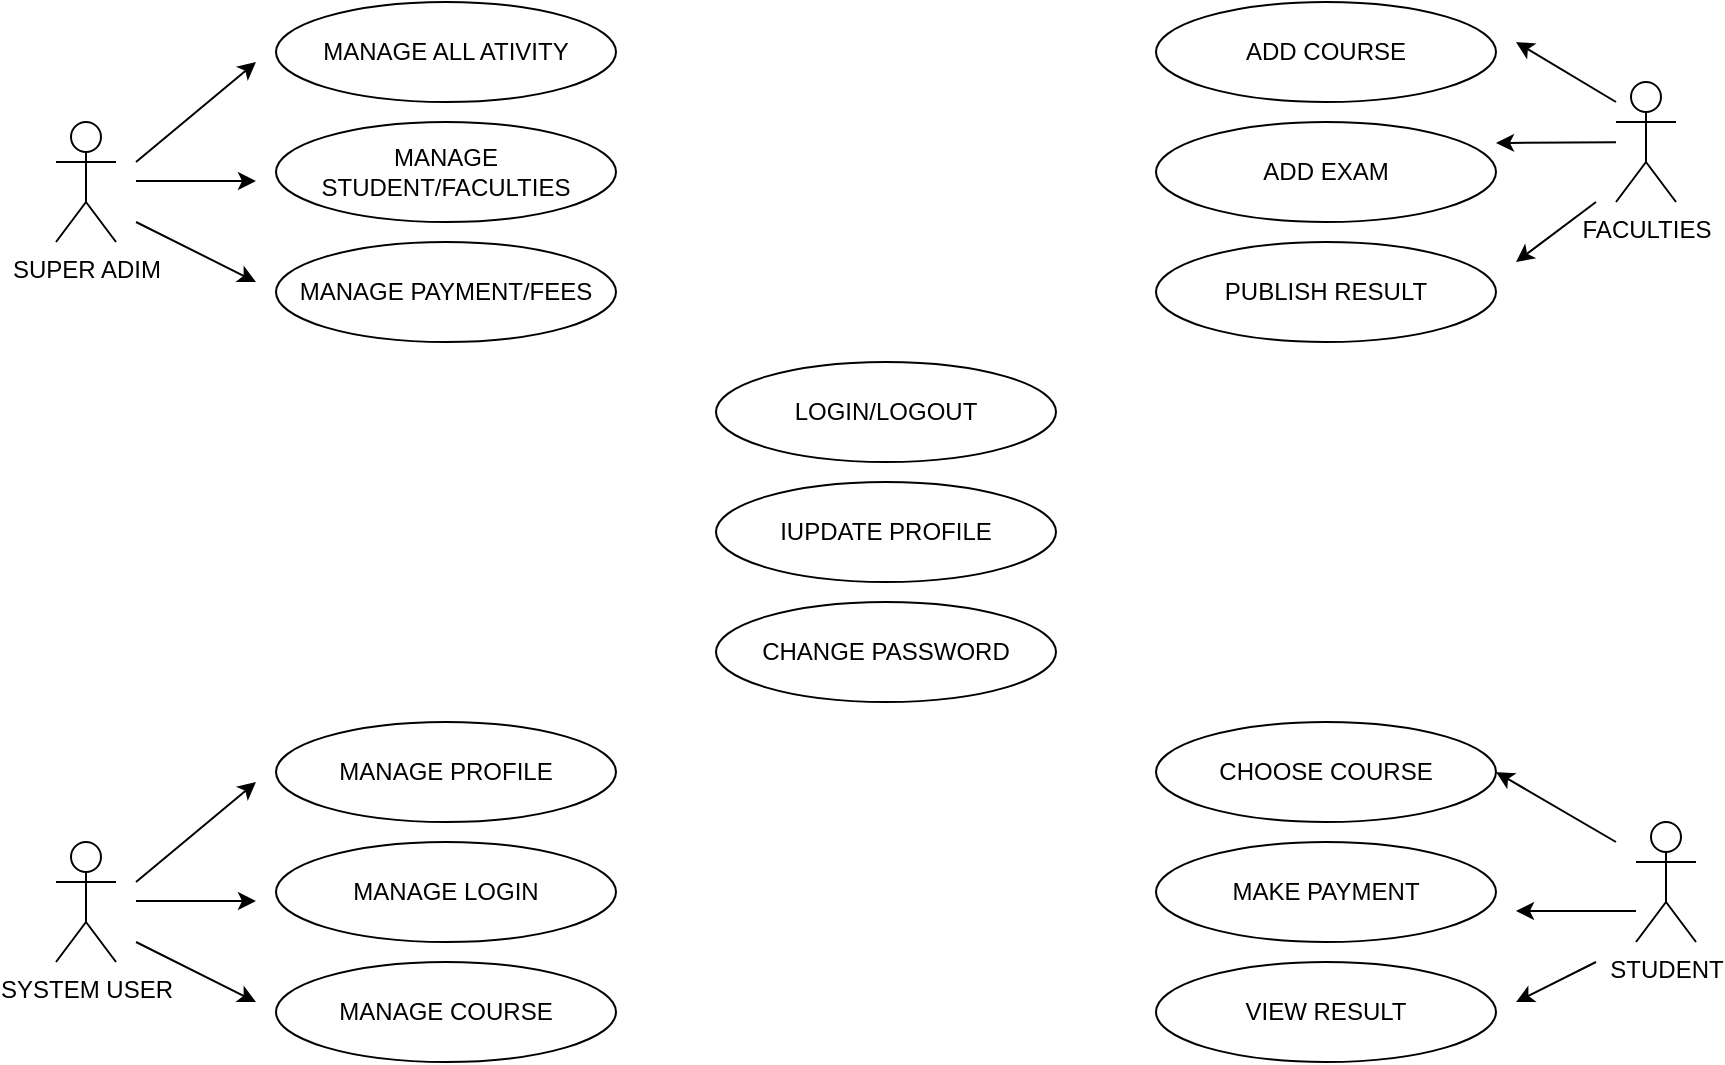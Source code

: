 <mxfile version="21.3.7" type="github">
  <diagram name="Page-1" id="ea4_sC3Q31CY6-S7tAdo">
    <mxGraphModel dx="2284" dy="796" grid="1" gridSize="10" guides="1" tooltips="1" connect="1" arrows="1" fold="1" page="1" pageScale="1" pageWidth="850" pageHeight="1100" math="0" shadow="0">
      <root>
        <mxCell id="0" />
        <mxCell id="1" parent="0" />
        <mxCell id="FOt6os0LbvcfHbyJNySI-77" value="SUPER ADIM" style="shape=umlActor;verticalLabelPosition=bottom;verticalAlign=top;html=1;outlineConnect=0;" vertex="1" parent="1">
          <mxGeometry x="20" y="130" width="30" height="60" as="geometry" />
        </mxCell>
        <mxCell id="FOt6os0LbvcfHbyJNySI-78" value="MANAGE ALL ATIVITY" style="ellipse;whiteSpace=wrap;html=1;" vertex="1" parent="1">
          <mxGeometry x="130" y="70" width="170" height="50" as="geometry" />
        </mxCell>
        <mxCell id="FOt6os0LbvcfHbyJNySI-79" value="MANAGE STUDENT/FACULTIES" style="ellipse;whiteSpace=wrap;html=1;" vertex="1" parent="1">
          <mxGeometry x="130" y="130" width="170" height="50" as="geometry" />
        </mxCell>
        <mxCell id="FOt6os0LbvcfHbyJNySI-80" value="MANAGE PAYMENT/FEES" style="ellipse;whiteSpace=wrap;html=1;" vertex="1" parent="1">
          <mxGeometry x="130" y="190" width="170" height="50" as="geometry" />
        </mxCell>
        <mxCell id="FOt6os0LbvcfHbyJNySI-81" value="" style="endArrow=classic;html=1;rounded=0;" edge="1" parent="1">
          <mxGeometry width="50" height="50" relative="1" as="geometry">
            <mxPoint x="60" y="150" as="sourcePoint" />
            <mxPoint x="120" y="100" as="targetPoint" />
          </mxGeometry>
        </mxCell>
        <mxCell id="FOt6os0LbvcfHbyJNySI-82" value="" style="endArrow=classic;html=1;rounded=0;" edge="1" parent="1">
          <mxGeometry width="50" height="50" relative="1" as="geometry">
            <mxPoint x="60" y="159.5" as="sourcePoint" />
            <mxPoint x="120" y="159.5" as="targetPoint" />
          </mxGeometry>
        </mxCell>
        <mxCell id="FOt6os0LbvcfHbyJNySI-83" value="" style="endArrow=classic;html=1;rounded=0;" edge="1" parent="1">
          <mxGeometry width="50" height="50" relative="1" as="geometry">
            <mxPoint x="60" y="180" as="sourcePoint" />
            <mxPoint x="120" y="210" as="targetPoint" />
          </mxGeometry>
        </mxCell>
        <mxCell id="FOt6os0LbvcfHbyJNySI-84" value="SYSTEM USER" style="shape=umlActor;verticalLabelPosition=bottom;verticalAlign=top;html=1;outlineConnect=0;" vertex="1" parent="1">
          <mxGeometry x="20" y="490" width="30" height="60" as="geometry" />
        </mxCell>
        <mxCell id="FOt6os0LbvcfHbyJNySI-85" value="MANAGE PROFILE" style="ellipse;whiteSpace=wrap;html=1;" vertex="1" parent="1">
          <mxGeometry x="130" y="430" width="170" height="50" as="geometry" />
        </mxCell>
        <mxCell id="FOt6os0LbvcfHbyJNySI-86" value="MANAGE LOGIN" style="ellipse;whiteSpace=wrap;html=1;" vertex="1" parent="1">
          <mxGeometry x="130" y="490" width="170" height="50" as="geometry" />
        </mxCell>
        <mxCell id="FOt6os0LbvcfHbyJNySI-87" value="MANAGE COURSE" style="ellipse;whiteSpace=wrap;html=1;" vertex="1" parent="1">
          <mxGeometry x="130" y="550" width="170" height="50" as="geometry" />
        </mxCell>
        <mxCell id="FOt6os0LbvcfHbyJNySI-88" value="" style="endArrow=classic;html=1;rounded=0;" edge="1" parent="1">
          <mxGeometry width="50" height="50" relative="1" as="geometry">
            <mxPoint x="60" y="510" as="sourcePoint" />
            <mxPoint x="120" y="460" as="targetPoint" />
          </mxGeometry>
        </mxCell>
        <mxCell id="FOt6os0LbvcfHbyJNySI-89" value="" style="endArrow=classic;html=1;rounded=0;" edge="1" parent="1">
          <mxGeometry width="50" height="50" relative="1" as="geometry">
            <mxPoint x="60" y="519.5" as="sourcePoint" />
            <mxPoint x="120" y="519.5" as="targetPoint" />
          </mxGeometry>
        </mxCell>
        <mxCell id="FOt6os0LbvcfHbyJNySI-90" value="" style="endArrow=classic;html=1;rounded=0;" edge="1" parent="1">
          <mxGeometry width="50" height="50" relative="1" as="geometry">
            <mxPoint x="60" y="540" as="sourcePoint" />
            <mxPoint x="120" y="570" as="targetPoint" />
          </mxGeometry>
        </mxCell>
        <mxCell id="FOt6os0LbvcfHbyJNySI-91" value="FACULTIES" style="shape=umlActor;verticalLabelPosition=bottom;verticalAlign=top;html=1;outlineConnect=0;" vertex="1" parent="1">
          <mxGeometry x="800" y="110" width="30" height="60" as="geometry" />
        </mxCell>
        <mxCell id="FOt6os0LbvcfHbyJNySI-92" value="ADD COURSE" style="ellipse;whiteSpace=wrap;html=1;" vertex="1" parent="1">
          <mxGeometry x="570" y="70" width="170" height="50" as="geometry" />
        </mxCell>
        <mxCell id="FOt6os0LbvcfHbyJNySI-93" value="ADD EXAM" style="ellipse;whiteSpace=wrap;html=1;" vertex="1" parent="1">
          <mxGeometry x="570" y="130" width="170" height="50" as="geometry" />
        </mxCell>
        <mxCell id="FOt6os0LbvcfHbyJNySI-94" value="PUBLISH RESULT" style="ellipse;whiteSpace=wrap;html=1;" vertex="1" parent="1">
          <mxGeometry x="570" y="190" width="170" height="50" as="geometry" />
        </mxCell>
        <mxCell id="FOt6os0LbvcfHbyJNySI-95" value="" style="endArrow=classic;html=1;rounded=0;" edge="1" parent="1">
          <mxGeometry width="50" height="50" relative="1" as="geometry">
            <mxPoint x="790" y="170" as="sourcePoint" />
            <mxPoint x="750" y="200" as="targetPoint" />
          </mxGeometry>
        </mxCell>
        <mxCell id="FOt6os0LbvcfHbyJNySI-96" value="" style="endArrow=classic;html=1;rounded=0;" edge="1" parent="1">
          <mxGeometry width="50" height="50" relative="1" as="geometry">
            <mxPoint x="800" y="120" as="sourcePoint" />
            <mxPoint x="750" y="90" as="targetPoint" />
          </mxGeometry>
        </mxCell>
        <mxCell id="FOt6os0LbvcfHbyJNySI-97" value="" style="endArrow=classic;html=1;rounded=0;" edge="1" parent="1" source="FOt6os0LbvcfHbyJNySI-91">
          <mxGeometry width="50" height="50" relative="1" as="geometry">
            <mxPoint x="800" y="150" as="sourcePoint" />
            <mxPoint x="740" y="140.5" as="targetPoint" />
          </mxGeometry>
        </mxCell>
        <mxCell id="FOt6os0LbvcfHbyJNySI-98" value="STUDENT" style="shape=umlActor;verticalLabelPosition=bottom;verticalAlign=top;html=1;outlineConnect=0;" vertex="1" parent="1">
          <mxGeometry x="810" y="480" width="30" height="60" as="geometry" />
        </mxCell>
        <mxCell id="FOt6os0LbvcfHbyJNySI-99" value="CHOOSE COURSE" style="ellipse;whiteSpace=wrap;html=1;" vertex="1" parent="1">
          <mxGeometry x="570" y="430" width="170" height="50" as="geometry" />
        </mxCell>
        <mxCell id="FOt6os0LbvcfHbyJNySI-100" value="MAKE PAYMENT" style="ellipse;whiteSpace=wrap;html=1;" vertex="1" parent="1">
          <mxGeometry x="570" y="490" width="170" height="50" as="geometry" />
        </mxCell>
        <mxCell id="FOt6os0LbvcfHbyJNySI-101" value="VIEW RESULT" style="ellipse;whiteSpace=wrap;html=1;" vertex="1" parent="1">
          <mxGeometry x="570" y="550" width="170" height="50" as="geometry" />
        </mxCell>
        <mxCell id="FOt6os0LbvcfHbyJNySI-102" value="" style="endArrow=classic;html=1;rounded=0;entryX=1;entryY=0.5;entryDx=0;entryDy=0;" edge="1" parent="1" target="FOt6os0LbvcfHbyJNySI-99">
          <mxGeometry width="50" height="50" relative="1" as="geometry">
            <mxPoint x="800" y="490" as="sourcePoint" />
            <mxPoint x="750" y="515" as="targetPoint" />
          </mxGeometry>
        </mxCell>
        <mxCell id="FOt6os0LbvcfHbyJNySI-103" value="" style="endArrow=classic;html=1;rounded=0;" edge="1" parent="1">
          <mxGeometry width="50" height="50" relative="1" as="geometry">
            <mxPoint x="810" y="524.5" as="sourcePoint" />
            <mxPoint x="750" y="524.5" as="targetPoint" />
          </mxGeometry>
        </mxCell>
        <mxCell id="FOt6os0LbvcfHbyJNySI-104" value="" style="endArrow=classic;html=1;rounded=0;" edge="1" parent="1">
          <mxGeometry width="50" height="50" relative="1" as="geometry">
            <mxPoint x="790" y="550" as="sourcePoint" />
            <mxPoint x="750" y="570" as="targetPoint" />
          </mxGeometry>
        </mxCell>
        <mxCell id="FOt6os0LbvcfHbyJNySI-105" value="LOGIN/LOGOUT" style="ellipse;whiteSpace=wrap;html=1;" vertex="1" parent="1">
          <mxGeometry x="350" y="250" width="170" height="50" as="geometry" />
        </mxCell>
        <mxCell id="FOt6os0LbvcfHbyJNySI-106" value="IUPDATE PROFILE" style="ellipse;whiteSpace=wrap;html=1;" vertex="1" parent="1">
          <mxGeometry x="350" y="310" width="170" height="50" as="geometry" />
        </mxCell>
        <mxCell id="FOt6os0LbvcfHbyJNySI-107" value="CHANGE PASSWORD" style="ellipse;whiteSpace=wrap;html=1;" vertex="1" parent="1">
          <mxGeometry x="350" y="370" width="170" height="50" as="geometry" />
        </mxCell>
      </root>
    </mxGraphModel>
  </diagram>
</mxfile>
